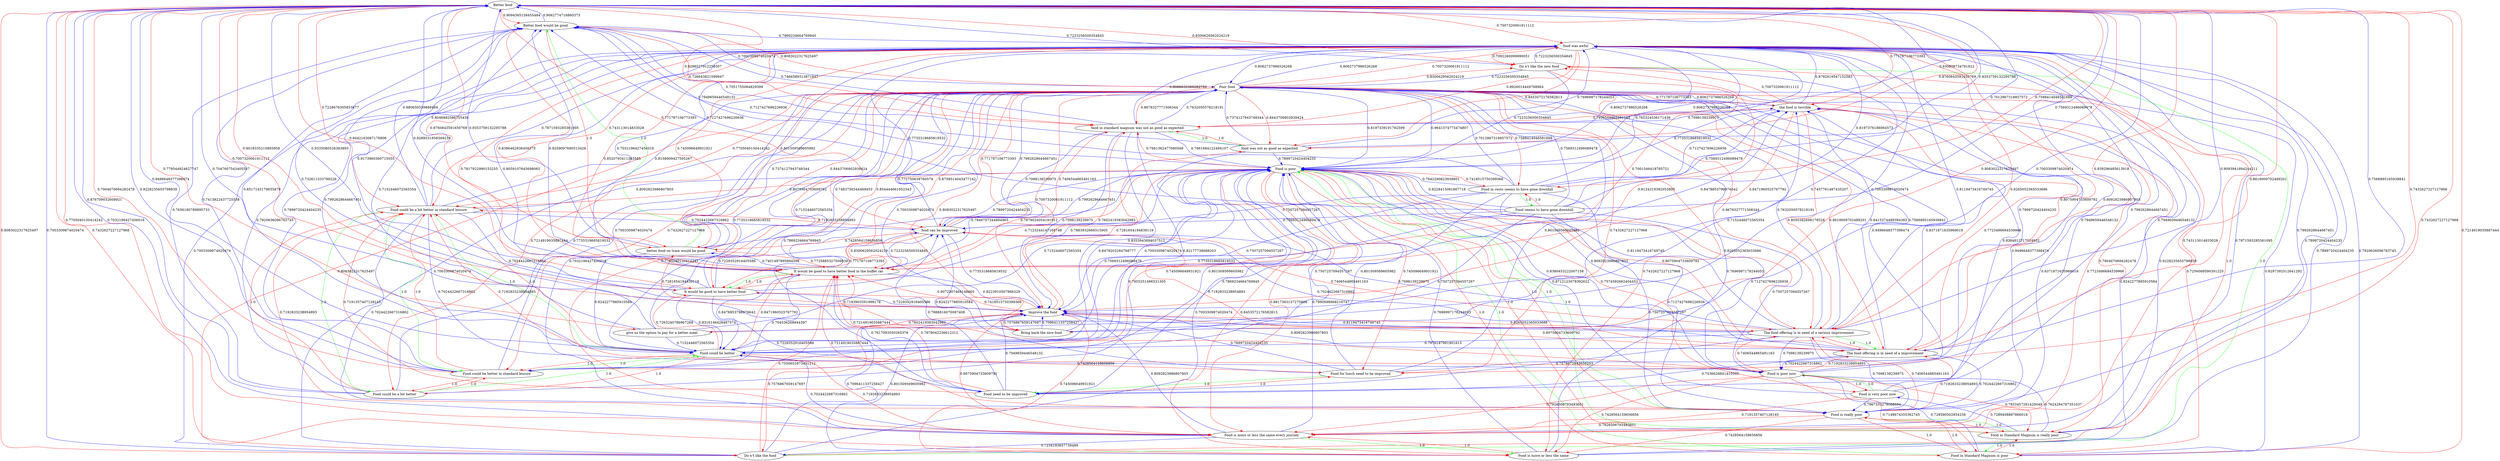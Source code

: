 digraph rawGraph {
"Better food";"Better food would be good";"Bring back the nice food";"Do n't like the new food";"Do n't like the food";"Food could be a bit better in standard leisure";"Food could be better in standard leisure";"Food could be better";"Food could be a bit better";"Food for lunch need to be improved";"Food need to be improved";"Food in Standard Magnum is really poor";"Food in Standard Magnum is poor";"Food is poor";"Food is really poor";"Food in resto seems to have gone downhill";"Food seems to have gone downhill";"Food is more or less the same every journey";"Food is more or less the same";"Food is very poor now";"Food is poor now";"Improve the food";"It would be good to have better food in the buffet car";"It would be good to have better food";"Poor food";"The food offering is in need of a serious improvement";"The food offering is in need of a improvement";"better food on train would be good";"food can be improved";"food in standard magnum was not as good as expected";"food was not as good as expected";"food was awful";"give us the option to pay for a better meal";"the food is terrible";"Better food" -> "Better food would be good" [label=0.9094365158455484] [color=red]
"Better food would be good" -> "Better food" [label=0.9062774716860373] [color=blue]
"Better food" -> "Bring back the nice food" [label=0.8083022317625497] [color=red]
"Bring back the nice food" -> "Better food" [label=0.7003309874020474] [color=blue]
"Do n't like the new food" -> "Do n't like the food" [label=1.0] [color=green]
"Do n't like the food" -> "Do n't like the new food" [label=1.0] [color=red]
"Better food" -> "Do n't like the new food" [label=0.8300629562024219] [color=red]
"Better food" -> "Do n't like the food" [label=0.8083022317625497] [color=red]
"Do n't like the new food" -> "Better food" [label=0.7223256500354845] [color=blue]
"Do n't like the food" -> "Better food" [label=0.7003309874020474] [color=blue]
"Food could be a bit better in standard leisure" -> "Food could be better in standard leisure" [label=1.0] [color=green]
"Food could be better in standard leisure" -> "Food could be better" [label=1.0] [color=green]
"Food could be a bit better in standard leisure" -> "Food could be a bit better" [label=1.0] [color=green]
"Food could be a bit better" -> "Food could be better" [label=1.0] [color=green]
"Food could be a bit better in standard leisure" -> "Food could be better" [label=1.0] [color=green]
"Food could be better in standard leisure" -> "Food could be a bit better in standard leisure" [label=1.0] [color=red]
"Food could be better in standard leisure" -> "Food could be a bit better" [label=1.0] [color=red]
"Food could be better" -> "Food could be a bit better in standard leisure" [label=1.0] [color=red]
"Food could be better" -> "Food could be better in standard leisure" [label=1.0] [color=red]
"Food could be better" -> "Food could be a bit better" [label=1.0] [color=red]
"Food could be a bit better" -> "Food could be a bit better in standard leisure" [label=1.0] [color=red]
"Food could be a bit better" -> "Food could be better in standard leisure" [label=1.0] [color=red]
"Better food" -> "Food could be a bit better in standard leisure" [label=0.7228676305853677] [color=red]
"Better food" -> "Food could be better in standard leisure" [label=0.7904670694282478] [color=red]
"Better food would be good" -> "Food could be better" [label=0.8517143179655879] [color=blue]
"Food could be a bit better in standard leisure" -> "Better food" [label=0.880650539888484] [color=blue]
"Food could be a bit better in standard leisure" -> "Better food would be good" [label=0.8046882586755438] [color=blue]
"Food could be better in standard leisure" -> "Better food" [label=0.9228235655798839] [color=blue]
"Food could be better in standard leisure" -> "Better food would be good" [label=0.7413822437725538] [color=blue]
"Food could be better" -> "Better food" [label=0.9496648377398474] [color=blue]
"Food could be a bit better" -> "Better food" [label=0.876709032608921] [color=blue]
"Food could be a bit better" -> "Better food would be good" [label=0.7656180789895733] [color=blue]
"Food for lunch need to be improved" -> "Food need to be improved" [label=1.0] [color=green]
"Food need to be improved" -> "Food for lunch need to be improved" [label=1.0] [color=red]
"Better food" -> "Food for lunch need to be improved" [label=0.7432627227127968] [color=red]
"Food could be better" -> "Food for lunch need to be improved" [label=0.7428564159656856] [color=red]
"Food need to be improved" -> "Food could be a bit better in standard leisure" [label=0.7191357407128145] [color=red]
"Food in Standard Magnum is really poor" -> "Food in Standard Magnum is poor" [label=1.0] [color=green]
"Food in Standard Magnum is poor" -> "Food is poor" [label=1.0] [color=green]
"Food in Standard Magnum is really poor" -> "Food is really poor" [label=1.0] [color=green]
"Food is really poor" -> "Food is poor" [label=1.0] [color=green]
"Food in Standard Magnum is really poor" -> "Food is poor" [label=1.0] [color=green]
"Food in Standard Magnum is poor" -> "Food in Standard Magnum is really poor" [label=1.0] [color=red]
"Food in Standard Magnum is poor" -> "Food is really poor" [label=1.0] [color=red]
"Food is poor" -> "Food in Standard Magnum is really poor" [label=1.0] [color=red]
"Food is poor" -> "Food in Standard Magnum is poor" [label=1.0] [color=red]
"Food is poor" -> "Food is really poor" [label=1.0] [color=red]
"Food is really poor" -> "Food in Standard Magnum is really poor" [label=1.0] [color=red]
"Food is really poor" -> "Food in Standard Magnum is poor" [label=1.0] [color=red]
"Better food" -> "Food in Standard Magnum is really poor" [label=0.7432627227127968] [color=red]
"Better food" -> "Food in Standard Magnum is poor" [label=0.7214919035887444] [color=red]
"Better food would be good" -> "Food is poor" [label=0.7949659446548132] [color=blue]
"Food could be a bit better in standard leisure" -> "Food is poor" [label=0.8092823986807803] [color=blue]
"Food could be a bit better in standard leisure" -> "Food is really poor" [label=0.7024422667316862] [color=blue]
"Food could be better in standard leisure" -> "Food is poor" [label=0.801509569605982] [color=blue]
"Food could be better" -> "Food is poor" [label=0.7735318685819532] [color=blue]
"Food could be a bit better" -> "Food is poor" [label=0.7955251496531305] [color=blue]
"Food for lunch need to be improved" -> "Food is poor" [label=0.801509569605982] [color=blue]
"Food need to be improved" -> "Food is poor" [label=0.7869234664769945] [color=blue]
"Food is poor" -> "Food could be a bit better in standard leisure" [label=0.8075904733609792] [color=red]
"Food is poor" -> "Food could be better in standard leisure" [label=0.745096649931921] [color=red]
"Food is poor" -> "Food for lunch need to be improved" [label=0.745096649931921] [color=red]
"Food is really poor" -> "Food could be a bit better in standard leisure" [label=0.7192833238954893] [color=red]
"Food in resto seems to have gone downhill" -> "Food seems to have gone downhill" [label=1.0] [color=green]
"Food seems to have gone downhill" -> "Food in resto seems to have gone downhill" [label=1.0] [color=red]
"Better food" -> "Food in resto seems to have gone downhill" [label=0.7588414046581688] [color=red]
"Food is poor" -> "Food in resto seems to have gone downhill" [label=0.7418515750399366] [color=red]
"Food in resto seems to have gone downhill" -> "Better food" [label=0.7012867318857572] [color=blue]
"Food in resto seems to have gone downhill" -> "Food is poor" [label=0.7842290823939801] [color=blue]
"Food seems to have gone downhill" -> "Better food" [label=0.7569312496089478] [color=blue]
"Food seems to have gone downhill" -> "Better food would be good" [label=0.7127427696226936] [color=blue]
"Food seems to have gone downhill" -> "Food could be better" [label=0.7507257094557267] [color=blue]
"Food seems to have gone downhill" -> "Food is poor" [label=0.8228415081667718] [color=blue]
"Food seems to have gone downhill" -> "Food is really poor" [label=0.7507257094557267] [color=blue]
"Food is more or less the same every journey" -> "Food is more or less the same" [label=1.0] [color=green]
"Food is more or less the same" -> "Food is more or less the same every journey" [label=1.0] [color=red]
"Better food" -> "Food is more or less the same every journey" [label=0.7705040150414242] [color=red]
"Better food" -> "Food is more or less the same" [label=0.7432627227127968] [color=red]
"Food could be better" -> "Food is more or less the same every journey" [label=0.7192833238954893] [color=red]
"Food is poor" -> "Food is more or less the same every journey" [label=0.8817363137275908] [color=red]
"Food is poor" -> "Food is more or less the same" [label=0.8453572176582813] [color=red]
"Food is really poor" -> "Food is more or less the same every journey" [label=0.7926506793493601] [color=red]
"Food is really poor" -> "Food is more or less the same" [label=0.7428564159656856] [color=red]
"Food is more or less the same every journey" -> "Better food" [label=0.7032196427456016] [color=blue]
"Food is more or less the same every journey" -> "Do n't like the food" [label=0.7234193837739488] [color=blue]
"Food is more or less the same every journey" -> "Food could be better" [label=0.7024422667316862] [color=blue]
"Food is more or less the same every journey" -> "Food is poor" [label=0.7990698968216747] [color=blue]
"Food is more or less the same" -> "Food is poor" [label=0.7696997178244053] [color=blue]
"Food is very poor now" -> "Food is poor now" [label=1.0] [color=green]
"Food is poor now" -> "Food is very poor now" [label=1.0] [color=red]
"Food could be a bit better in standard leisure" -> "Food is poor now" [label=0.7024422667316862] [color=blue]
"Food in Standard Magnum is really poor" -> "Food is very poor now" [label=0.7289408887866018] [color=blue]
"Food in Standard Magnum is really poor" -> "Food is poor now" [label=0.7624284787351037] [color=blue]
"Food in Standard Magnum is poor" -> "Food is poor now" [label=0.728580502854256] [color=blue]
"Food is poor" -> "Food is very poor now" [label=0.7574592662404452] [color=red]
"Food seems to have gone downhill" -> "Food is poor now" [label=0.7507257094557267] [color=blue]
"Food is very poor now" -> "Food is poor" [label=0.8712123078392622] [color=blue]
"Food is very poor now" -> "Food is really poor" [label=0.7867333278068694] [color=blue]
"Food is very poor now" -> "Food is more or less the same every journey" [label=0.7191357407128145] [color=red]
"Food is poor now" -> "Food could be a bit better in standard leisure" [label=0.7192833238954893] [color=red]
"Food is poor now" -> "Food in Standard Magnum is really poor" [label=0.7833457281420049] [color=red]
"Food is poor now" -> "Food in Standard Magnum is poor" [label=0.7148674355362745] [color=red]
"Food is poor now" -> "Food is poor" [label=0.8380453222007158] [color=blue]
"Food is poor now" -> "Food is more or less the same every journey" [label=0.7926506793493601] [color=red]
"Food is poor now" -> "Food is more or less the same" [label=0.7428564159656856] [color=red]
"Better food" -> "Improve the food" [label=0.7007320061911112] [color=red]
"Bring back the nice food" -> "Improve the food" [label=0.7096411337258427] [color=blue]
"Do n't like the new food" -> "Improve the food" [label=0.7457761487435207] [color=blue]
"Do n't like the food" -> "Improve the food" [label=0.7096411337258427] [color=blue]
"Food for lunch need to be improved" -> "Improve the food" [label=0.7899720424404235] [color=blue]
"Food need to be improved" -> "Improve the food" [label=0.7949659446548132] [color=blue]
"Food is more or less the same every journey" -> "Improve the food" [label=0.8092823986807803] [color=blue]
"Food is more or less the same" -> "Improve the food" [label=0.801509569605982] [color=blue]
"Improve the food" -> "Bring back the nice food" [label=0.7576867659147697] [color=red]
"Improve the food" -> "Do n't like the new food" [label=0.8124319392053805] [color=red]
"Improve the food" -> "Do n't like the food" [label=0.7576867659147697] [color=red]
"Improve the food" -> "Food is more or less the same every journey" [label=0.8075904733609792] [color=red]
"Improve the food" -> "Food is more or less the same" [label=0.745096649931921] [color=red]
"It would be good to have better food in the buffet car" -> "It would be good to have better food" [label=1.0] [color=green]
"It would be good to have better food" -> "It would be good to have better food in the buffet car" [label=1.0] [color=red]
"Better food" -> "It would be good to have better food in the buffet car" [label=0.9442163067176806] [color=red]
"Better food" -> "It would be good to have better food" [label=0.9018335215893958] [color=red]
"Better food would be good" -> "It would be good to have better food in the buffet car" [label=0.8396462936458375] [color=red]
"Bring back the nice food" -> "It would be good to have better food in the buffet car" [label=0.7183903591998178] [color=red]
"Do n't like the new food" -> "It would be good to have better food in the buffet car" [label=0.7001546418785721] [color=red]
"Do n't like the food" -> "It would be good to have better food in the buffet car" [label=0.7550652973431212] [color=red]
"Food could be better" -> "It would be good to have better food in the buffet car" [label=0.8471960525767792] [color=red]
"Food could be better" -> "It would be good to have better food" [label=0.7263240786967268] [color=red]
"Food need to be improved" -> "It would be good to have better food in the buffet car" [label=0.7678042236612312] [color=red]
"Food is poor" -> "It would be good to have better food in the buffet car" [label=0.7979024054191812] [color=red]
"Food is poor" -> "It would be good to have better food" [label=0.7123244147168748] [color=red]
"Food is really poor" -> "It would be good to have better food in the buffet car" [label=0.7214919035887444] [color=red]
"Food is poor now" -> "It would be good to have better food in the buffet car" [label=0.7214919035887444] [color=red]
"Improve the food" -> "It would be good to have better food in the buffet car" [label=0.9072507469148665] [color=red]
"Improve the food" -> "It would be good to have better food" [label=0.7418515750399366] [color=red]
"It would be good to have better food in the buffet car" -> "Better food" [label=0.9289531958369218] [color=blue]
"It would be good to have better food in the buffet car" -> "Better food would be good" [label=0.9259097690513426] [color=blue]
"It would be good to have better food in the buffet car" -> "Food could be better in standard leisure" [label=0.704536268944397] [color=blue]
"It would be good to have better food in the buffet car" -> "Food could be better" [label=0.8478853798976642] [color=blue]
"It would be good to have better food in the buffet car" -> "Food need to be improved" [label=0.7617093550265376] [color=blue]
"It would be good to have better food in the buffet car" -> "Food is poor" [label=0.7846757344894965] [color=blue]
"It would be good to have better food in the buffet car" -> "Improve the food" [label=0.8223910507966329] [color=blue]
"It would be good to have better food" -> "Better food" [label=0.9335080526383893] [color=blue]
"It would be good to have better food" -> "Better food would be good" [label=0.9173960360715055] [color=blue]
"It would be good to have better food" -> "Food could be better" [label=0.8316146428487574] [color=blue]
"It would be good to have better food" -> "Food need to be improved" [label=0.7229352916405586] [color=blue]
"It would be good to have better food" -> "Food is poor" [label=0.7883932669315905] [color=blue]
"Better food would be good" -> "Poor food" [label=0.7003309874020474] [color=blue]
"Bring back the nice food" -> "Poor food" [label=0.7003309874020474] [color=blue]
"Do n't like the new food" -> "Poor food" [label=0.7223256500354845] [color=blue]
"Do n't like the food" -> "Poor food" [label=0.7003309874020474] [color=blue]
"Food could be a bit better in standard leisure" -> "Poor food" [label=0.7032196427456016] [color=blue]
"Food in Standard Magnum is really poor" -> "Poor food" [label=0.9228235655798839] [color=blue]
"Food in Standard Magnum is poor" -> "Poor food" [label=0.9297392512641292] [color=blue]
"Food is poor" -> "Poor food" [label=0.9641574773474807] [color=blue]
"Food is really poor" -> "Poor food" [label=0.9496648377398474] [color=blue]
"Food in resto seems to have gone downhill" -> "Poor food" [label=0.7012867318857572] [color=blue]
"Food seems to have gone downhill" -> "Poor food" [label=0.7569312496089478] [color=blue]
"Food is more or less the same every journey" -> "Poor food" [label=0.7032196427456016] [color=blue]
"Food is very poor now" -> "Poor food" [label=0.9384613717024952] [color=blue]
"Food is poor now" -> "Poor food" [label=0.9496648377398474] [color=blue]
"It would be good to have better food in the buffet car" -> "Poor food" [label=0.772750638760578] [color=blue]
"It would be good to have better food" -> "Poor food" [label=0.7483756544469453] [color=blue]
"Poor food" -> "Better food would be good" [label=0.8083022317625497] [color=red]
"Poor food" -> "Bring back the nice food" [label=0.8083022317625497] [color=red]
"Poor food" -> "Do n't like the new food" [label=0.8300629562024219] [color=red]
"Poor food" -> "Do n't like the food" [label=0.8083022317625497] [color=red]
"Poor food" -> "Food could be a bit better in standard leisure" [label=0.7705040150414242] [color=red]
"Poor food" -> "Food could be better in standard leisure" [label=0.7432627227127968] [color=red]
"Poor food" -> "Food could be a bit better" [label=0.7214919035887444] [color=red]
"Poor food" -> "Food for lunch need to be improved" [label=0.7432627227127968] [color=red]
"Poor food" -> "Food in Standard Magnum is really poor" [label=0.7904670694282478] [color=red]
"Poor food" -> "Food in Standard Magnum is poor" [label=0.7256089590391225] [color=red]
"Poor food" -> "Food is poor" [label=0.8197339191762599] [color=blue]
"Poor food" -> "Food in resto seems to have gone downhill" [label=0.7588414046581688] [color=red]
"Poor food" -> "Food is more or less the same every journey" [label=0.7705040150414242] [color=red]
"Poor food" -> "Food is more or less the same" [label=0.7432627227127968] [color=red]
"Poor food" -> "Improve the food" [label=0.7007320061911112] [color=red]
"Poor food" -> "It would be good to have better food in the buffet car" [label=0.8758514043477142] [color=red]
"Poor food" -> "It would be good to have better food" [label=0.854444661952343] [color=red]
"The food offering is in need of a serious improvement" -> "The food offering is in need of a improvement" [label=1.0] [color=green]
"The food offering is in need of a improvement" -> "The food offering is in need of a serious improvement" [label=1.0] [color=red]
"Better food" -> "The food offering is in need of a serious improvement" [label=0.839296485613918] [color=red]
"Better food" -> "The food offering is in need of a improvement" [label=0.8619009702489201] [color=red]
"Food is poor" -> "The food offering is in need of a serious improvement" [label=0.8265052365033686] [color=red]
"Food is poor" -> "The food offering is in need of a improvement" [label=0.8075904733609792] [color=red]
"Food is really poor" -> "The food offering is in need of a serious improvement" [label=0.7406544865491163] [color=red]
"Food is really poor" -> "The food offering is in need of a improvement" [label=0.7192833238954893] [color=red]
"Food is poor now" -> "The food offering is in need of a serious improvement" [label=0.7406544865491163] [color=red]
"Food is poor now" -> "The food offering is in need of a improvement" [label=0.7192833238954893] [color=red]
"Improve the food" -> "The food offering is in need of a serious improvement" [label=0.8265052365033686] [color=red]
"Improve the food" -> "The food offering is in need of a improvement" [label=0.8075904733609792] [color=red]
"Poor food" -> "The food offering is in need of a serious improvement" [label=0.8676327771506344] [color=red]
"Poor food" -> "The food offering is in need of a improvement" [label=0.8619009702489201] [color=red]
"The food offering is in need of a serious improvement" -> "Better food" [label=0.9093941894244211] [color=blue]
"The food offering is in need of a serious improvement" -> "Better food would be good" [label=0.732611333799226] [color=blue]
"The food offering is in need of a serious improvement" -> "Food could be better" [label=0.7976187991901615] [color=blue]
"The food offering is in need of a serious improvement" -> "Food need to be improved" [label=0.7578672043656203] [color=blue]
"The food offering is in need of a serious improvement" -> "Food is poor" [label=0.8119473416749745] [color=blue]
"The food offering is in need of a serious improvement" -> "Food is really poor" [label=0.7098139239975] [color=blue]
"The food offering is in need of a serious improvement" -> "Food is poor now" [label=0.7098139239975] [color=blue]
"The food offering is in need of a serious improvement" -> "Improve the food" [label=0.8119473416749745] [color=blue]
"The food offering is in need of a serious improvement" -> "Poor food" [label=0.7632050578218191] [color=blue]
"The food offering is in need of a improvement" -> "Better food" [label=0.7566895165938841] [color=blue]
"The food offering is in need of a improvement" -> "Food need to be improved" [label=0.7536628841410505] [color=blue]
"The food offering is in need of a improvement" -> "Food is poor" [label=0.8092823986807803] [color=blue]
"The food offering is in need of a improvement" -> "Food is really poor" [label=0.7024422667316862] [color=blue]
"The food offering is in need of a improvement" -> "Food is poor now" [label=0.7024422667316862] [color=blue]
"The food offering is in need of a improvement" -> "Improve the food" [label=0.8092823986807803] [color=blue]
"The food offering is in need of a improvement" -> "Poor food" [label=0.7566895165938841] [color=blue]
"better food on train would be good" -> "Better food would be good" [label=1.0] [color=green]
"Better food would be good" -> "better food on train would be good" [label=1.0] [color=red]
"Better food" -> "better food on train would be good" [label=0.8760843591650769] [color=red]
"Improve the food" -> "better food on train would be good" [label=0.7281654194839119] [color=red]
"It would be good to have better food in the buffet car" -> "better food on train would be good" [label=0.7401497995894598] [color=blue]
"Poor food" -> "better food on train would be good" [label=0.8443706802939424] [color=red]
"better food on train would be good" -> "Better food" [label=0.9353759132295788] [color=blue]
"better food on train would be good" -> "Food could be better" [label=0.8242277885910584] [color=blue]
"better food on train would be good" -> "Food is poor" [label=0.7899720424404235] [color=blue]
"better food on train would be good" -> "It would be good to have better food in the buffet car" [label=0.7725885327509039] [color=red]
"better food on train would be good" -> "Poor food" [label=0.7374127943748344] [color=blue]
"Better food" -> "food can be improved" [label=0.771787106773393] [color=red]
"Food could be a bit better in standard leisure" -> "food can be improved" [label=0.7024422667316862] [color=blue]
"Food for lunch need to be improved" -> "food can be improved" [label=0.8242277885910584] [color=blue]
"Food need to be improved" -> "food can be improved" [label=0.7988816070087408] [color=blue]
"Food seems to have gone downhill" -> "food can be improved" [label=0.7569312496089478] [color=blue]
"It would be good to have better food in the buffet car" -> "food can be improved" [label=0.7223256500354845] [color=blue]
"Poor food" -> "food can be improved" [label=0.771787106773393] [color=red]
"The food offering is in need of a serious improvement" -> "food can be improved" [label=0.7098139239975] [color=blue]
"The food offering is in need of a improvement" -> "food can be improved" [label=0.7024422667316862] [color=blue]
"food can be improved" -> "Food could be a bit better in standard leisure" [label=0.7192833238954893] [color=red]
"food can be improved" -> "Food is poor" [label=0.7992628644667451] [color=blue]
"food can be improved" -> "Improve the food" [label=0.7735318685819532] [color=blue]
"food can be improved" -> "It would be good to have better food in the buffet car" [label=0.8300629562024219] [color=red]
"food can be improved" -> "It would be good to have better food" [label=0.771787106773393] [color=red]
"food can be improved" -> "The food offering is in need of a serious improvement" [label=0.7406544865491163] [color=red]
"food can be improved" -> "The food offering is in need of a improvement" [label=0.7192833238954893] [color=red]
"food can be improved" -> "better food on train would be good" [label=0.7428564159656856] [color=red]
"food in standard magnum was not as good as expected" -> "food was not as good as expected" [label=1.0] [color=green]
"food was not as good as expected" -> "food in standard magnum was not as good as expected" [label=1.0] [color=red]
"Better food" -> "food in standard magnum was not as good as expected" [label=0.9298527912258507] [color=red]
"Better food" -> "food was not as good as expected" [label=0.8760843591650769] [color=red]
"Better food would be good" -> "food in standard magnum was not as good as expected" [label=0.726643821599947] [color=red]
"Food is poor" -> "food in standard magnum was not as good as expected" [label=0.7661362477680568] [color=red]
"Improve the food" -> "food in standard magnum was not as good as expected" [label=0.7602419383042983] [color=red]
"Improve the food" -> "food was not as good as expected" [label=0.7281654194839119] [color=red]
"Poor food" -> "food in standard magnum was not as good as expected" [label=0.8676327771506344] [color=red]
"Poor food" -> "food was not as good as expected" [label=0.8443706802939424] [color=red]
"food can be improved" -> "food in standard magnum was not as good as expected" [label=0.7406544865491163] [color=red]
"food in standard magnum was not as good as expected" -> "Better food" [label=0.930808734791822] [color=blue]
"food in standard magnum was not as good as expected" -> "Better food would be good" [label=0.7466589313871947] [color=blue]
"food in standard magnum was not as good as expected" -> "Food could be better in standard leisure" [label=0.82177738688203] [color=blue]
"food in standard magnum was not as good as expected" -> "Food could be better" [label=0.8353943694037512] [color=blue]
"food in standard magnum was not as good as expected" -> "Food is poor" [label=0.7861684122494107] [color=blue]
"food in standard magnum was not as good as expected" -> "Poor food" [label=0.7632050578218191] [color=blue]
"food in standard magnum was not as good as expected" -> "food can be improved" [label=0.7098139239975] [color=blue]
"food was not as good as expected" -> "Better food" [label=0.9353759132295788] [color=blue]
"food was not as good as expected" -> "Better food would be good" [label=0.7051755064829399] [color=blue]
"food was not as good as expected" -> "Food could be better" [label=0.8479203284768777] [color=blue]
"food was not as good as expected" -> "Food is poor" [label=0.7899720424404235] [color=blue]
"food was not as good as expected" -> "Poor food" [label=0.7374127943748344] [color=blue]
"Better food" -> "food was awful" [label=0.7007320061911112] [color=red]
"Better food would be good" -> "food was awful" [label=0.7869234664769945] [color=blue]
"Food could be a bit better in standard leisure" -> "food was awful" [label=0.7871593285361095] [color=blue]
"Food could be better in standard leisure" -> "food was awful" [label=0.7899720424404235] [color=blue]
"Food could be better" -> "food was awful" [label=0.7992628644667451] [color=blue]
"Food could be a bit better" -> "food was awful" [label=0.7920636096763745] [color=blue]
"Food for lunch need to be improved" -> "food was awful" [label=0.7899720424404235] [color=blue]
"Food need to be improved" -> "food was awful" [label=0.7949659446548132] [color=blue]
"Food in Standard Magnum is really poor" -> "food was awful" [label=0.7899720424404235] [color=blue]
"Food in Standard Magnum is poor" -> "food was awful" [label=0.7920636096763745] [color=blue]
"Food is poor" -> "food was awful" [label=0.8062737986526268] [color=blue]
"Food is really poor" -> "food was awful" [label=0.7992628644667451] [color=blue]
"Food in resto seems to have gone downhill" -> "food was awful" [label=0.765324536171436] [color=blue]
"Food seems to have gone downhill" -> "food was awful" [label=0.8197376188064573] [color=blue]
"Food is more or less the same every journey" -> "food was awful" [label=0.7871593285361095] [color=blue]
"Food is more or less the same" -> "food was awful" [label=0.7899720424404235] [color=blue]
"Food is very poor now" -> "food was awful" [label=0.7949659446548132] [color=blue]
"Food is poor now" -> "food was awful" [label=0.7992628644667451] [color=blue]
"It would be good to have better food in the buffet car" -> "food was awful" [label=0.8158909427595267] [color=blue]
"It would be good to have better food" -> "food was awful" [label=0.8059107645698065] [color=blue]
"Poor food" -> "food was awful" [label=0.7007320061911112] [color=red]
"The food offering is in need of a serious improvement" -> "food was awful" [label=0.8119473416749745] [color=blue]
"The food offering is in need of a improvement" -> "food was awful" [label=0.8092823986807803] [color=blue]
"better food on train would be good" -> "food was awful" [label=0.801509569605982] [color=blue]
"food can be improved" -> "food was awful" [label=0.7735318685819532] [color=blue]
"food in standard magnum was not as good as expected" -> "food was awful" [label=0.8086632369282759] [color=blue]
"food was not as good as expected" -> "food was awful" [label=0.7696997178244053] [color=blue]
"food was awful" -> "Do n't like the new food" [label=0.7092260099990051] [color=red]
"food was awful" -> "Food could be a bit better in standard leisure" [label=0.743113014833028] [color=red]
"food was awful" -> "Food is poor" [label=0.8062737986526268] [color=blue]
"food was awful" -> "Food is more or less the same every journey" [label=0.743113014833028] [color=red]
"food was awful" -> "It would be good to have better food in the buffet car" [label=0.8520793411363585] [color=red]
"food was awful" -> "It would be good to have better food" [label=0.7817922990153255] [color=red]
"food was awful" -> "The food offering is in need of a serious improvement" [label=0.8265052365033686] [color=red]
"food was awful" -> "The food offering is in need of a improvement" [label=0.8075904733609792] [color=red]
"food was awful" -> "better food on train would be good" [label=0.745096649931921] [color=red]
"food was awful" -> "food in standard magnum was not as good as expected" [label=0.8926014449768964] [color=red]
"food was awful" -> "food was not as good as expected" [label=0.8453572176582813] [color=red]
"Better food" -> "give us the option to pay for a better meal" [label=0.779544924627747] [color=red]
"Improve the food" -> "give us the option to pay for a better meal" [label=0.7602419383042983] [color=red]
"give us the option to pay for a better meal" -> "Better food" [label=0.7047607543405587] [color=blue]
"give us the option to pay for a better meal" -> "Food could be better" [label=0.7152446072565354] [color=blue]
"Better food" -> "the food is terrible" [label=0.771787106773393] [color=red]
"Food seems to have gone downhill" -> "the food is terrible" [label=0.7569312496089478] [color=blue]
"Food is more or less the same every journey" -> "the food is terrible" [label=0.8371871635969019] [color=blue]
"Food is more or less the same" -> "the food is terrible" [label=0.8242277885910584] [color=blue]
"It would be good to have better food in the buffet car" -> "the food is terrible" [label=0.8478853798976642] [color=blue]
"Poor food" -> "the food is terrible" [label=0.771787106773393] [color=red]
"The food offering is in need of a serious improvement" -> "the food is terrible" [label=0.8415374488384383] [color=blue]
"The food offering is in need of a improvement" -> "the food is terrible" [label=0.8371871635969019] [color=blue]
"food in standard magnum was not as good as expected" -> "the food is terrible" [label=0.7098139239975] [color=blue]
"give us the option to pay for a better meal" -> "the food is terrible" [label=0.7152446072565354] [color=blue]
"the food is terrible" -> "Do n't like the new food" [label=0.7007320061911112] [color=red]
"the food is terrible" -> "Food is poor" [label=0.7735318685819532] [color=blue]
"the food is terrible" -> "Food is more or less the same every journey" [label=0.7723496684539966] [color=red]
"the food is terrible" -> "It would be good to have better food in the buffet car" [label=0.8471960525767792] [color=red]
"the food is terrible" -> "The food offering is in need of a serious improvement" [label=0.8050382698178528] [color=red]
"the food is terrible" -> "The food offering is in need of a improvement" [label=0.7723496684539966] [color=red]
"the food is terrible" -> "food in standard magnum was not as good as expected" [label=0.7406544865491163] [color=red]
"the food is terrible" -> "food was awful" [label=0.8792819547152583] [color=blue]
"Bring back the nice food" -> "Food is poor" [label=0.7003309874020474] [color=blue]
"Do n't like the new food" -> "Food is poor" [label=0.7223256500354845] [color=blue]
"Do n't like the food" -> "Food is poor" [label=0.7003309874020474] [color=blue]
"Food could be a bit better in standard leisure" -> "Improve the food" [label=0.7024422667316862] [color=blue]
"Food could be better in standard leisure" -> "Poor food" [label=0.7003309874020474] [color=blue]
"Food could be better" -> "Poor food" [label=0.7735318685819532] [color=blue]
"Food could be a bit better" -> "Poor food" [label=0.7735318685819532] [color=blue]
"Food for lunch need to be improved" -> "Poor food" [label=0.801509569605982] [color=blue]
"Food need to be improved" -> "Poor food" [label=0.7869234664769945] [color=blue]
"Food in resto seems to have gone downhill" -> "Food could be better" [label=0.7507257094557267] [color=blue]
"Food in resto seems to have gone downhill" -> "food can be improved" [label=0.7507257094557267] [color=blue]
"Food in resto seems to have gone downhill" -> "Better food would be good" [label=0.7127427696226936] [color=blue]
"Food in resto seems to have gone downhill" -> "Food is poor now" [label=0.7127427696226936] [color=blue]
"Food in resto seems to have gone downhill" -> "Food is really poor" [label=0.7127427696226936] [color=blue]
"Food in resto seems to have gone downhill" -> "the food is terrible" [label=0.7127427696226936] [color=blue]
"Food seems to have gone downhill" -> "Improve the food" [label=0.7569312496089478] [color=blue]
"Food is more or less the same" -> "Poor food" [label=0.7696997178244053] [color=blue]
"It would be good to have better food" -> "food can be improved" [label=0.7229352916405586] [color=blue]
"It would be good to have better food" -> "Improve the food" [label=0.7229352916405586] [color=blue]
"Poor food" -> "food was awful" [label=0.8062737986526268] [color=blue]
"food can be improved" -> "Poor food" [label=0.7992628644667451] [color=blue]
"food in standard magnum was not as good as expected" -> "Improve the food" [label=0.7098139239975] [color=blue]
"food was awful" -> "Poor food" [label=0.8062737986526268] [color=blue]
"give us the option to pay for a better meal" -> "Poor food" [label=0.7152446072565354] [color=blue]
"give us the option to pay for a better meal" -> "food was awful" [label=0.7152446072565354] [color=blue]
"give us the option to pay for a better meal" -> "Food is poor" [label=0.7152446072565354] [color=blue]
"the food is terrible" -> "Poor food" [label=0.8062737986526268] [color=blue]
"Bring back the nice food" -> "food was awful" [label=0.7003309874020474] [color=blue]
"Do n't like the new food" -> "food was awful" [label=0.7223256500354845] [color=blue]
"Do n't like the food" -> "food was awful" [label=0.7003309874020474] [color=blue]
"Food in resto seems to have gone downhill" -> "Improve the food" [label=0.7507257094557267] [color=blue]
}
